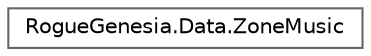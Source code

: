 digraph "Graphical Class Hierarchy"
{
 // LATEX_PDF_SIZE
  bgcolor="transparent";
  edge [fontname=Helvetica,fontsize=10,labelfontname=Helvetica,labelfontsize=10];
  node [fontname=Helvetica,fontsize=10,shape=box,height=0.2,width=0.4];
  rankdir="LR";
  Node0 [label="RogueGenesia.Data.ZoneMusic",height=0.2,width=0.4,color="grey40", fillcolor="white", style="filled",URL="$class_rogue_genesia_1_1_data_1_1_zone_music.html",tooltip=" "];
}
